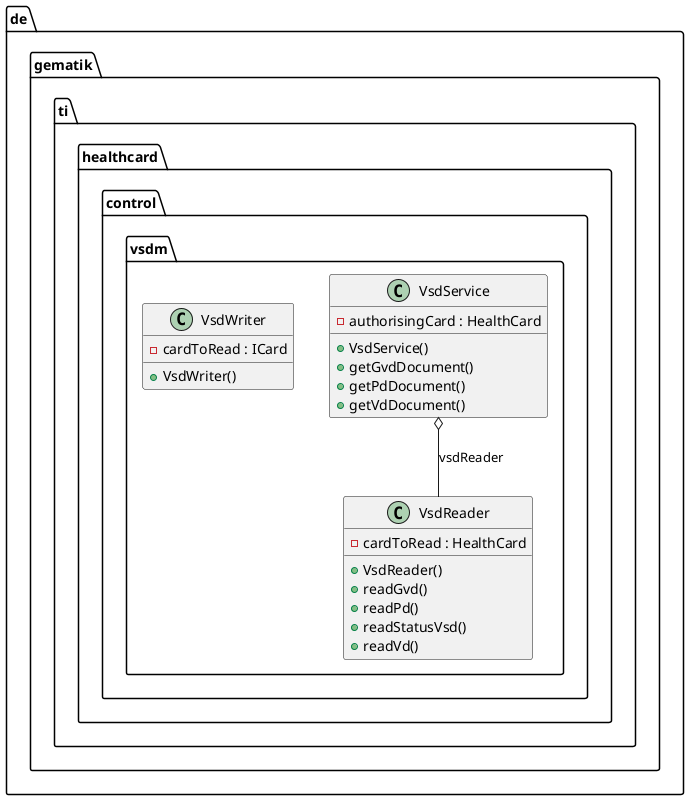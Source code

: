 @startuml



  namespace de.gematik.ti.healthcard.control {
    namespace vsdm {
      class de.gematik.ti.healthcard.control.vsdm.VsdReader {
          - cardToRead : HealthCard
          + VsdReader()
          + readGvd()
          + readPd()
          + readStatusVsd()
          + readVd()
      }
    }
  }
  

  namespace de.gematik.ti.healthcard.control {
    namespace vsdm {
      class de.gematik.ti.healthcard.control.vsdm.VsdService {
          - authorisingCard : HealthCard
          + VsdService()
          + getGvdDocument()
          + getPdDocument()
          + getVdDocument()
      }
    }
  }
  

  namespace de.gematik.ti.healthcard.control {
    namespace vsdm {
      class de.gematik.ti.healthcard.control.vsdm.VsdWriter {
          - cardToRead : ICard
          + VsdWriter()
      }
    }
  }
  

  de.gematik.ti.healthcard.control.vsdm.VsdService o-- de.gematik.ti.healthcard.control.vsdm.VsdReader : vsdReader









@enduml
